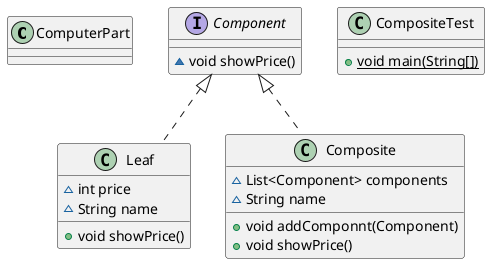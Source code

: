 @startuml
class ComputerPart {
}
interface Component {
~ void showPrice()
}

class Leaf {
~ int price
~ String name
+ void showPrice()
}


class Composite {
~ List<Component> components
~ String name
+ void addComponnt(Component)
+ void showPrice()
}


class CompositeTest {
+ {static} void main(String[])
}



Component <|.. Leaf
Component <|.. Composite
@enduml